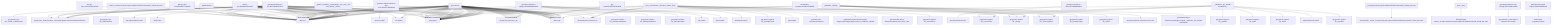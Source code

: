 graph TD
    app-mlperf-inference,d775cac873ee4231_(_python,_retinanet,_onnxruntime,_cpu,_test,_r5.0-dev_default,_offline_) --> detect,os
    get-sys-utils-cm,bc90993277e84b8e --> detect,os
    app-mlperf-inference,d775cac873ee4231_(_python,_retinanet,_onnxruntime,_cpu,_test,_r5.0-dev_default,_offline_) --> get,python
    get-mlperf-inference-src,4b57186581024797 --> detect,os
    get-mlperf-inference-src,4b57186581024797 --> get,python3
    get-mlperf-inference-src,4b57186581024797 --> get,git,repo,_branch.master,_repo.https://github.com/mlcommons/inference
    app-mlperf-inference,d775cac873ee4231_(_python,_retinanet,_onnxruntime,_cpu,_test,_r5.0-dev_default,_offline_) --> get,mlcommons,inference,src
    pull-git-repo,c23132ed65c4421d --> detect,os
    app-mlperf-inference,d775cac873ee4231_(_python,_retinanet,_onnxruntime,_cpu,_test,_r5.0-dev_default,_offline_) --> pull,git,repo
    get-mlperf-inference-src,4b57186581024797 --> detect,os
    get-mlperf-inference-src,4b57186581024797 --> get,python3
    get-mlperf-inference-src,4b57186581024797 --> get,git,repo,_branch.master,_repo.https://github.com/mlcommons/inference
    get-mlperf-inference-utils,e341e5f86d8342e5 --> get,mlperf,inference,src
    app-mlperf-inference,d775cac873ee4231_(_python,_retinanet,_onnxruntime,_cpu,_test,_r5.0-dev_default,_offline_) --> get,mlperf,inference,utils
    app-mlperf-inference-mlcommons-python,ff149e9781fc4b65_(_cpu,_onnxruntime,_retinanet,_offline,_fp32_) --> detect,os
    detect-cpu,586c8a43320142f7 --> detect,os
    app-mlperf-inference-mlcommons-python,ff149e9781fc4b65_(_cpu,_onnxruntime,_retinanet,_offline,_fp32_) --> detect,cpu
    get-sys-utils-cm,bc90993277e84b8e --> detect,os
    app-mlperf-inference-mlcommons-python,ff149e9781fc4b65_(_cpu,_onnxruntime,_retinanet,_offline,_fp32_) --> get,python
    get-generic-python-lib,94b62a682bc44791_(_onnxruntime_) --> detect,os
    detect-cpu,586c8a43320142f7 --> detect,os
    get-generic-python-lib,94b62a682bc44791_(_onnxruntime_) --> detect,cpu
    get-generic-python-lib,94b62a682bc44791_(_onnxruntime_) --> get,python3
    get-generic-python-lib,94b62a682bc44791_(_pip_) --> get,python3
    get-generic-python-lib,94b62a682bc44791_(_onnxruntime_) --> get,generic-python-lib,_pip
    app-mlperf-inference-mlcommons-python,ff149e9781fc4b65_(_cpu,_onnxruntime,_retinanet,_offline,_fp32_) --> get,generic-python-lib,_onnxruntime
    download-file,9cdc8dc41aae437e_(_cmutil,_url.https://zenodo.org/record/6617879/files/resnext50_32x4d_fpn.onnx_) --> detect,os
    get-generic-sys-util,bb0393afa8404a11_(_md5sha1sum_) --> detect,os
    get-generic-sys-util,bb0393afa8404a11_(_install,_md5sha1sum_) --> detect,os
    get-generic-sys-util,bb0393afa8404a11_(_md5sha1sum_) --> get,generic-sys-util,_install,_md5sha1sum
    download-file,9cdc8dc41aae437e_(_cmutil,_url.https://zenodo.org/record/6617879/files/resnext50_32x4d_fpn.onnx_) --> get,generic-sys-util,_md5sha1sum
    download-and-extract,c67e81a4ce2649f5_(_url.https://zenodo.org/record/6617879/files/resnext50_32x4d_fpn.onnx_) --> download,file,_cmutil,_url.https://zenodo.org/record/6617879/files/resnext50_32x4d_fpn.onnx
    get-ml-model-retinanet,427bc5665e4541c2_(_fp32,_onnx_) --> download-and-extract,_url.https://zenodo.org/record/6617879/files/resnext50_32x4d_fpn.onnx
    app-mlperf-inference-mlcommons-python,ff149e9781fc4b65_(_cpu,_onnxruntime,_retinanet,_offline,_fp32_) --> get,ml-model,object-detection,retinanet,raw,_fp32,_onnx
    get-preprocessed-dataset-openimages,9842f1be8cba4c7b_(_validation,_NCHW_) --> get,python3
    get-dataset-openimages,0a9d49b644cf4142_(_validation,_50,_default-annotations_) --> get,python3
    get-generic-python-lib,94b62a682bc44791_(_requests_) --> detect,os
    detect-cpu,586c8a43320142f7 --> detect,os
    get-generic-python-lib,94b62a682bc44791_(_requests_) --> detect,cpu
    get-generic-python-lib,94b62a682bc44791_(_requests_) --> get,python3
    get-generic-python-lib,94b62a682bc44791_(_pip_) --> get,python3
    get-generic-python-lib,94b62a682bc44791_(_requests_) --> get,generic-python-lib,_pip
    get-dataset-openimages,0a9d49b644cf4142_(_validation,_50,_default-annotations_) --> get,generic-python-lib,_requests
    get-mlperf-inference-src,4b57186581024797 --> detect,os
    get-mlperf-inference-src,4b57186581024797 --> get,python3
    get-mlperf-inference-src,4b57186581024797 --> get,git,repo,_branch.master,_repo.https://github.com/mlcommons/inference
    get-dataset-openimages,0a9d49b644cf4142_(_validation,_50,_default-annotations_) --> mlperf,inference,source
    get-generic-python-lib,94b62a682bc44791_(_boto3_) --> detect,os
    detect-cpu,586c8a43320142f7 --> detect,os
    get-generic-python-lib,94b62a682bc44791_(_boto3_) --> detect,cpu
    get-generic-python-lib,94b62a682bc44791_(_boto3_) --> get,python3
    get-generic-python-lib,94b62a682bc44791_(_pip_) --> get,python3
    get-generic-python-lib,94b62a682bc44791_(_boto3_) --> get,generic-python-lib,_pip
    get-dataset-openimages,0a9d49b644cf4142_(_validation,_50,_default-annotations_) --> get,generic-python-lib,_boto3
    get-generic-python-lib,94b62a682bc44791_(_tqdm_) --> detect,os
    detect-cpu,586c8a43320142f7 --> detect,os
    get-generic-python-lib,94b62a682bc44791_(_tqdm_) --> detect,cpu
    get-generic-python-lib,94b62a682bc44791_(_tqdm_) --> get,python3
    get-generic-python-lib,94b62a682bc44791_(_pip_) --> get,python3
    get-generic-python-lib,94b62a682bc44791_(_tqdm_) --> get,generic-python-lib,_pip
    get-dataset-openimages,0a9d49b644cf4142_(_validation,_50,_default-annotations_) --> get,generic-python-lib,_tqdm
    get-generic-python-lib,94b62a682bc44791_(_numpy_) --> detect,os
    detect-cpu,586c8a43320142f7 --> detect,os
    get-generic-python-lib,94b62a682bc44791_(_numpy_) --> detect,cpu
    get-generic-python-lib,94b62a682bc44791_(_numpy_) --> get,python3
    get-generic-python-lib,94b62a682bc44791_(_pip_) --> get,python3
    get-generic-python-lib,94b62a682bc44791_(_numpy_) --> get,generic-python-lib,_pip
    get-dataset-openimages,0a9d49b644cf4142_(_validation,_50,_default-annotations_) --> get,generic-python-lib,_numpy
    get-generic-python-lib,94b62a682bc44791_(_opencv-python_) --> detect,os
    detect-cpu,586c8a43320142f7 --> detect,os
    get-generic-python-lib,94b62a682bc44791_(_opencv-python_) --> detect,cpu
    get-generic-python-lib,94b62a682bc44791_(_opencv-python_) --> get,python3
    get-generic-python-lib,94b62a682bc44791_(_pip_) --> get,python3
    get-generic-python-lib,94b62a682bc44791_(_opencv-python_) --> get,generic-python-lib,_pip
    get-dataset-openimages,0a9d49b644cf4142_(_validation,_50,_default-annotations_) --> get,generic-python-lib,_opencv-python
    get-generic-python-lib,94b62a682bc44791_(_pandas_) --> detect,os
    detect-cpu,586c8a43320142f7 --> detect,os
    get-generic-python-lib,94b62a682bc44791_(_pandas_) --> detect,cpu
    get-generic-python-lib,94b62a682bc44791_(_pandas_) --> get,python3
    get-generic-python-lib,94b62a682bc44791_(_pip_) --> get,python3
    get-generic-python-lib,94b62a682bc44791_(_pandas_) --> get,generic-python-lib,_pip
    get-dataset-openimages,0a9d49b644cf4142_(_validation,_50,_default-annotations_) --> get,generic-python-lib,_pandas
    get-generic-python-lib,94b62a682bc44791_(_pycocotools_) --> detect,os
    detect-cpu,586c8a43320142f7 --> detect,os
    get-generic-python-lib,94b62a682bc44791_(_pycocotools_) --> detect,cpu
    get-generic-python-lib,94b62a682bc44791_(_pycocotools_) --> get,python3
    get-generic-python-lib,94b62a682bc44791_(_pip_) --> get,python3
    get-generic-python-lib,94b62a682bc44791_(_pycocotools_) --> get,generic-python-lib,_pip
    get-dataset-openimages,0a9d49b644cf4142_(_validation,_50,_default-annotations_) --> get,generic-python-lib,_pycocotools
    get-preprocessed-dataset-openimages,9842f1be8cba4c7b_(_validation,_NCHW_) --> get,dataset,object-detection,openimages,original,_validation,_50,_default-annotations
    get-mlperf-inference-src,4b57186581024797 --> detect,os
    get-mlperf-inference-src,4b57186581024797 --> get,python3
    get-mlperf-inference-src,4b57186581024797 --> get,git,repo,_branch.master,_repo.https://github.com/mlcommons/inference
    get-preprocessed-dataset-openimages,9842f1be8cba4c7b_(_validation,_NCHW_) --> mlperf,mlcommons,inference,source,src
    get-generic-python-lib,94b62a682bc44791_(_pycocotools_) --> get,python3
    get-preprocessed-dataset-openimages,9842f1be8cba4c7b_(_validation,_NCHW_) --> get,generic-python-lib,_pycocotools
    get-generic-python-lib,94b62a682bc44791_(_opencv-python_) --> get,python3
    get-preprocessed-dataset-openimages,9842f1be8cba4c7b_(_validation,_NCHW_) --> get,generic-python-lib,_opencv-python
    get-generic-python-lib,94b62a682bc44791_(_pillow_) --> detect,os
    detect-cpu,586c8a43320142f7 --> detect,os
    get-generic-python-lib,94b62a682bc44791_(_pillow_) --> detect,cpu
    get-generic-python-lib,94b62a682bc44791_(_pillow_) --> get,python3
    get-generic-python-lib,94b62a682bc44791_(_pip_) --> get,python3
    get-generic-python-lib,94b62a682bc44791_(_pillow_) --> get,generic-python-lib,_pip
    get-preprocessed-dataset-openimages,9842f1be8cba4c7b_(_validation,_NCHW_) --> get,generic-python-lib,_pillow
    get-generic-python-lib,94b62a682bc44791_(_package.ujson_) --> detect,os
    detect-cpu,586c8a43320142f7 --> detect,os
    get-generic-python-lib,94b62a682bc44791_(_package.ujson_) --> detect,cpu
    get-generic-python-lib,94b62a682bc44791_(_package.ujson_) --> get,python3
    get-generic-python-lib,94b62a682bc44791_(_pip_) --> get,python3
    get-generic-python-lib,94b62a682bc44791_(_package.ujson_) --> get,generic-python-lib,_pip
    get-preprocessed-dataset-openimages,9842f1be8cba4c7b_(_validation,_NCHW_) --> get,generic-python-lib,_package.ujson
    get-generic-python-lib,94b62a682bc44791_(_numpy_) --> detect,os
    detect-cpu,586c8a43320142f7 --> detect,os
    get-generic-python-lib,94b62a682bc44791_(_numpy_) --> detect,cpu
    get-generic-python-lib,94b62a682bc44791_(_numpy_) --> get,python3
    get-generic-python-lib,94b62a682bc44791_(_pip_) --> get,python3
    get-generic-python-lib,94b62a682bc44791_(_numpy_) --> get,generic-python-lib,_pip
    get-preprocessed-dataset-openimages,9842f1be8cba4c7b_(_validation,_NCHW_) --> get,generic-python-lib,_numpy
    get-generic-python-lib,94b62a682bc44791_(_numpy_) --> get,python3
    get-preprocessed-dataset-openimages,9842f1be8cba4c7b_(_validation,_NCHW_) --> get,generic-python-lib,_numpy
    app-mlperf-inference-mlcommons-python,ff149e9781fc4b65_(_cpu,_onnxruntime,_retinanet,_offline,_fp32_) --> get,dataset,object-detection,open-images,openimages,preprocessed,_validation,_NCHW
    generate-mlperf-inference-user-conf,3af4475745964b93 --> detect,os
    detect-cpu,586c8a43320142f7 --> detect,os
    generate-mlperf-inference-user-conf,3af4475745964b93 --> detect,cpu
    generate-mlperf-inference-user-conf,3af4475745964b93 --> get,python
    get-mlperf-inference-src,4b57186581024797 --> detect,os
    get-mlperf-inference-src,4b57186581024797 --> get,python3
    get-mlperf-inference-src,4b57186581024797 --> get,git,repo,_branch.master,_repo.https://github.com/mlcommons/inference
    generate-mlperf-inference-user-conf,3af4475745964b93 --> get,mlcommons,inference,src
    get-mlperf-inference-sut-configs,c2fbf72009e2445b --> get,cache,dir,_name.mlperf-inference-sut-configs
    generate-mlperf-inference-user-conf,3af4475745964b93 --> get,sut,configs
    app-mlperf-inference-mlcommons-python,ff149e9781fc4b65_(_cpu,_onnxruntime,_retinanet,_offline,_fp32_) --> generate,user-conf,mlperf,inference
    get-mlperf-inference-loadgen,64c3d98d0ba04950 --> detect,os
    get-mlperf-inference-loadgen,64c3d98d0ba04950 --> get,python3
    get-mlperf-inference-src,4b57186581024797 --> detect,os
    get-mlperf-inference-src,4b57186581024797 --> get,python3
    get-mlperf-inference-src,4b57186581024797 --> get,git,repo,_branch.master,_repo.https://github.com/mlcommons/inference
    get-mlperf-inference-loadgen,64c3d98d0ba04950 --> get,mlcommons,inference,src
    get-mlperf-inference-loadgen,64c3d98d0ba04950 --> get,compiler
    detect-cpu,586c8a43320142f7 --> detect,os
    get-cmake,52bf974d791b4fc8 --> detect,cpu
    get-mlperf-inference-loadgen,64c3d98d0ba04950 --> get,cmake
    get-generic-python-lib,94b62a682bc44791_(_package.wheel_) --> detect,os
    detect-cpu,586c8a43320142f7 --> detect,os
    get-generic-python-lib,94b62a682bc44791_(_package.wheel_) --> detect,cpu
    get-generic-python-lib,94b62a682bc44791_(_package.wheel_) --> get,python3
    get-generic-python-lib,94b62a682bc44791_(_pip_) --> get,python3
    get-generic-python-lib,94b62a682bc44791_(_package.wheel_) --> get,generic-python-lib,_pip
    get-mlperf-inference-loadgen,64c3d98d0ba04950 --> get,generic-python-lib,_package.wheel
    get-generic-python-lib,94b62a682bc44791_(_pip_) --> get,python3
    get-mlperf-inference-loadgen,64c3d98d0ba04950 --> get,generic-python-lib,_pip
    get-generic-python-lib,94b62a682bc44791_(_package.pybind11_) --> detect,os
    detect-cpu,586c8a43320142f7 --> detect,os
    get-generic-python-lib,94b62a682bc44791_(_package.pybind11_) --> detect,cpu
    get-generic-python-lib,94b62a682bc44791_(_package.pybind11_) --> get,python3
    get-generic-python-lib,94b62a682bc44791_(_pip_) --> get,python3
    get-generic-python-lib,94b62a682bc44791_(_package.pybind11_) --> get,generic-python-lib,_pip
    get-mlperf-inference-loadgen,64c3d98d0ba04950 --> get,generic-python-lib,_package.pybind11
    get-generic-python-lib,94b62a682bc44791_(_package.setuptools_) --> detect,os
    detect-cpu,586c8a43320142f7 --> detect,os
    get-generic-python-lib,94b62a682bc44791_(_package.setuptools_) --> detect,cpu
    get-generic-python-lib,94b62a682bc44791_(_package.setuptools_) --> get,python3
    get-generic-python-lib,94b62a682bc44791_(_pip_) --> get,python3
    get-generic-python-lib,94b62a682bc44791_(_package.setuptools_) --> get,generic-python-lib,_pip
    get-mlperf-inference-loadgen,64c3d98d0ba04950 --> get,generic-python-lib,_package.setuptools
    app-mlperf-inference-mlcommons-python,ff149e9781fc4b65_(_cpu,_onnxruntime,_retinanet,_offline,_fp32_) --> get,loadgen
    get-mlperf-inference-src,4b57186581024797 --> detect,os
    get-mlperf-inference-src,4b57186581024797 --> get,python3
    get-mlperf-inference-src,4b57186581024797 --> get,git,repo,_branch.master,_repo.https://github.com/mlcommons/inference
    app-mlperf-inference-mlcommons-python,ff149e9781fc4b65_(_cpu,_onnxruntime,_retinanet,_offline,_fp32_) --> get,mlcommons,inference,src
    app-mlperf-inference-mlcommons-python,ff149e9781fc4b65_(_cpu,_onnxruntime,_retinanet,_offline,_fp32_) --> get,mlcommons,inference,src
    get-generic-python-lib,94b62a682bc44791_(_package.psutil_) --> detect,os
    detect-cpu,586c8a43320142f7 --> detect,os
    get-generic-python-lib,94b62a682bc44791_(_package.psutil_) --> detect,cpu
    get-generic-python-lib,94b62a682bc44791_(_package.psutil_) --> get,python3
    get-generic-python-lib,94b62a682bc44791_(_pip_) --> get,python3
    get-generic-python-lib,94b62a682bc44791_(_package.psutil_) --> get,generic-python-lib,_pip
    app-mlperf-inference-mlcommons-python,ff149e9781fc4b65_(_cpu,_onnxruntime,_retinanet,_offline,_fp32_) --> get,generic-python-lib,_package.psutil
    get-generic-python-lib,94b62a682bc44791_(_opencv-python_) --> get,python3
    app-mlperf-inference-mlcommons-python,ff149e9781fc4b65_(_cpu,_onnxruntime,_retinanet,_offline,_fp32_) --> get,generic-python-lib,_opencv-python
    get-generic-python-lib,94b62a682bc44791_(_numpy_) --> get,python3
    app-mlperf-inference-mlcommons-python,ff149e9781fc4b65_(_cpu,_onnxruntime,_retinanet,_offline,_fp32_) --> get,generic-python-lib,_numpy
    get-generic-python-lib,94b62a682bc44791_(_pycocotools_) --> get,python3
    app-mlperf-inference-mlcommons-python,ff149e9781fc4b65_(_cpu,_onnxruntime,_retinanet,_offline,_fp32_) --> get,generic-python-lib,_pycocotools
    detect-cpu,586c8a43320142f7 --> detect,os
    benchmark-program,19f369ef47084895 --> detect,cpu
    benchmark-program-mlperf,cfff0132a8aa4018 --> benchmark-program,program
    app-mlperf-inference-mlcommons-python,ff149e9781fc4b65_(_cpu,_onnxruntime,_retinanet,_offline,_fp32_) --> benchmark-mlperf
